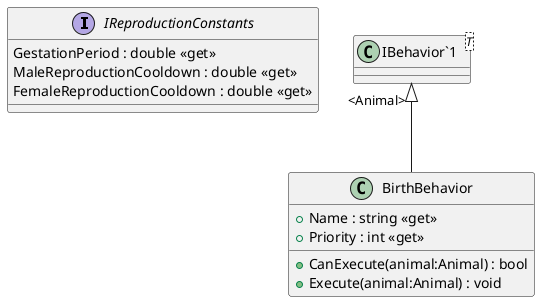 @startuml
interface IReproductionConstants {
    GestationPeriod : double <<get>>
    MaleReproductionCooldown : double <<get>>
    FemaleReproductionCooldown : double <<get>>
}
class BirthBehavior {
    + Name : string <<get>>
    + Priority : int <<get>>
    + CanExecute(animal:Animal) : bool
    + Execute(animal:Animal) : void
}
class "IBehavior`1"<T> {
}
"IBehavior`1" "<Animal>" <|-- BirthBehavior
@enduml

